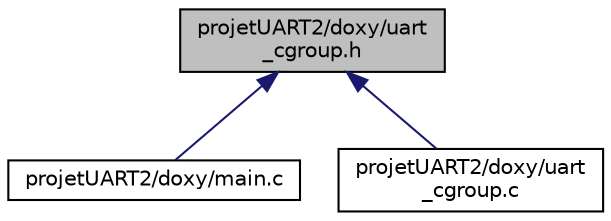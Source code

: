digraph "projetUART2/doxy/uart_cgroup.h"
{
  edge [fontname="Helvetica",fontsize="10",labelfontname="Helvetica",labelfontsize="10"];
  node [fontname="Helvetica",fontsize="10",shape=record];
  Node1 [label="projetUART2/doxy/uart\l_cgroup.h",height=0.2,width=0.4,color="black", fillcolor="grey75", style="filled" fontcolor="black"];
  Node1 -> Node2 [dir="back",color="midnightblue",fontsize="10",style="solid",fontname="Helvetica"];
  Node2 [label="projetUART2/doxy/main.c",height=0.2,width=0.4,color="black", fillcolor="white", style="filled",URL="$main_8c.html",tooltip="Main program for UART Project, test and validation of the UART module. "];
  Node1 -> Node3 [dir="back",color="midnightblue",fontsize="10",style="solid",fontname="Helvetica"];
  Node3 [label="projetUART2/doxy/uart\l_cgroup.c",height=0.2,width=0.4,color="black", fillcolor="white", style="filled",URL="$uart__cgroup_8c.html",tooltip="File UART for UART Project, test and validation of the UART module. "];
}
